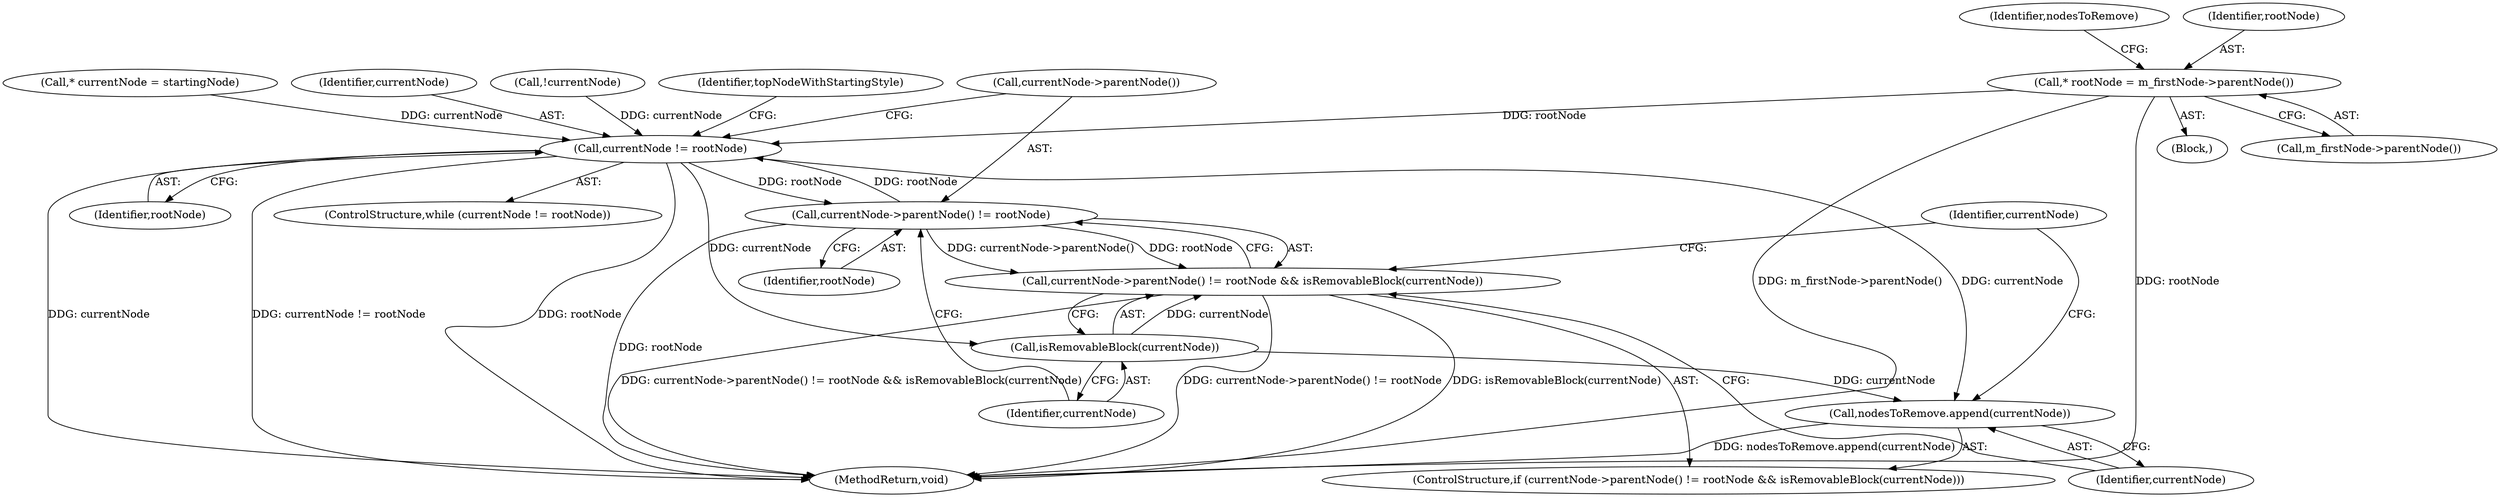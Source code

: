 digraph "0_Chrome_b2b21468c1f7f08b30a7c1755316f6026c50eb2a@pointer" {
"1000103" [label="(Call,* rootNode = m_firstNode->parentNode())"];
"1000155" [label="(Call,currentNode != rootNode)"];
"1000161" [label="(Call,currentNode->parentNode() != rootNode)"];
"1000160" [label="(Call,currentNode->parentNode() != rootNode && isRemovableBlock(currentNode))"];
"1000164" [label="(Call,isRemovableBlock(currentNode))"];
"1000166" [label="(Call,nodesToRemove.append(currentNode))"];
"1000106" [label="(Identifier,nodesToRemove)"];
"1000101" [label="(Block,)"];
"1000163" [label="(Identifier,rootNode)"];
"1000157" [label="(Identifier,rootNode)"];
"1000167" [label="(Identifier,currentNode)"];
"1000166" [label="(Call,nodesToRemove.append(currentNode))"];
"1000253" [label="(MethodReturn,void)"];
"1000208" [label="(Identifier,topNodeWithStartingStyle)"];
"1000147" [label="(Call,* currentNode = startingNode)"];
"1000156" [label="(Identifier,currentNode)"];
"1000159" [label="(ControlStructure,if (currentNode->parentNode() != rootNode && isRemovableBlock(currentNode)))"];
"1000165" [label="(Identifier,currentNode)"];
"1000172" [label="(Call,!currentNode)"];
"1000161" [label="(Call,currentNode->parentNode() != rootNode)"];
"1000155" [label="(Call,currentNode != rootNode)"];
"1000169" [label="(Identifier,currentNode)"];
"1000103" [label="(Call,* rootNode = m_firstNode->parentNode())"];
"1000154" [label="(ControlStructure,while (currentNode != rootNode))"];
"1000162" [label="(Call,currentNode->parentNode())"];
"1000164" [label="(Call,isRemovableBlock(currentNode))"];
"1000160" [label="(Call,currentNode->parentNode() != rootNode && isRemovableBlock(currentNode))"];
"1000104" [label="(Identifier,rootNode)"];
"1000105" [label="(Call,m_firstNode->parentNode())"];
"1000103" -> "1000101"  [label="AST: "];
"1000103" -> "1000105"  [label="CFG: "];
"1000104" -> "1000103"  [label="AST: "];
"1000105" -> "1000103"  [label="AST: "];
"1000106" -> "1000103"  [label="CFG: "];
"1000103" -> "1000253"  [label="DDG: m_firstNode->parentNode()"];
"1000103" -> "1000253"  [label="DDG: rootNode"];
"1000103" -> "1000155"  [label="DDG: rootNode"];
"1000155" -> "1000154"  [label="AST: "];
"1000155" -> "1000157"  [label="CFG: "];
"1000156" -> "1000155"  [label="AST: "];
"1000157" -> "1000155"  [label="AST: "];
"1000162" -> "1000155"  [label="CFG: "];
"1000208" -> "1000155"  [label="CFG: "];
"1000155" -> "1000253"  [label="DDG: rootNode"];
"1000155" -> "1000253"  [label="DDG: currentNode != rootNode"];
"1000155" -> "1000253"  [label="DDG: currentNode"];
"1000147" -> "1000155"  [label="DDG: currentNode"];
"1000172" -> "1000155"  [label="DDG: currentNode"];
"1000161" -> "1000155"  [label="DDG: rootNode"];
"1000155" -> "1000161"  [label="DDG: rootNode"];
"1000155" -> "1000164"  [label="DDG: currentNode"];
"1000155" -> "1000166"  [label="DDG: currentNode"];
"1000161" -> "1000160"  [label="AST: "];
"1000161" -> "1000163"  [label="CFG: "];
"1000162" -> "1000161"  [label="AST: "];
"1000163" -> "1000161"  [label="AST: "];
"1000165" -> "1000161"  [label="CFG: "];
"1000160" -> "1000161"  [label="CFG: "];
"1000161" -> "1000253"  [label="DDG: rootNode"];
"1000161" -> "1000160"  [label="DDG: currentNode->parentNode()"];
"1000161" -> "1000160"  [label="DDG: rootNode"];
"1000160" -> "1000159"  [label="AST: "];
"1000160" -> "1000164"  [label="CFG: "];
"1000164" -> "1000160"  [label="AST: "];
"1000167" -> "1000160"  [label="CFG: "];
"1000169" -> "1000160"  [label="CFG: "];
"1000160" -> "1000253"  [label="DDG: isRemovableBlock(currentNode)"];
"1000160" -> "1000253"  [label="DDG: currentNode->parentNode() != rootNode && isRemovableBlock(currentNode)"];
"1000160" -> "1000253"  [label="DDG: currentNode->parentNode() != rootNode"];
"1000164" -> "1000160"  [label="DDG: currentNode"];
"1000164" -> "1000165"  [label="CFG: "];
"1000165" -> "1000164"  [label="AST: "];
"1000164" -> "1000166"  [label="DDG: currentNode"];
"1000166" -> "1000159"  [label="AST: "];
"1000166" -> "1000167"  [label="CFG: "];
"1000167" -> "1000166"  [label="AST: "];
"1000169" -> "1000166"  [label="CFG: "];
"1000166" -> "1000253"  [label="DDG: nodesToRemove.append(currentNode)"];
}
